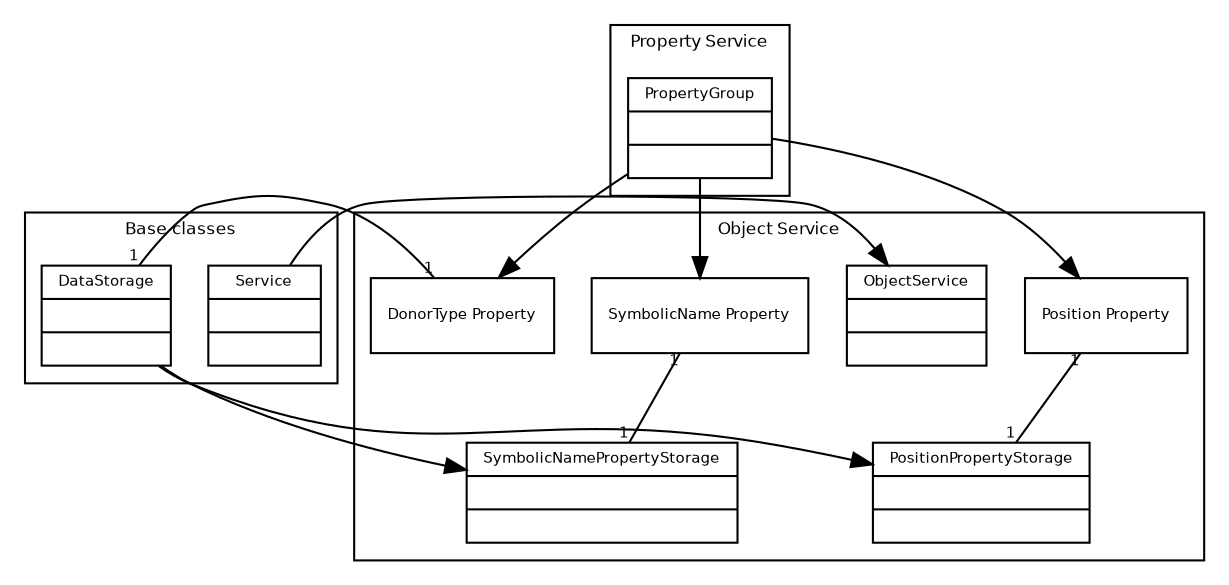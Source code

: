 digraph G {
	fontname = "Bitstream Vera Sans"
	fontsize = 8
	
	node [
		fontname = "Bitstream Vera Sans"
		fontsize = 7
		shape = "record"	
	]
	
	edge [
		fontname = "Bitstream Vera Sans"
		fontsize = 7
	]
	
	
	subgraph  clusterBase {
		label = "Base classes"
	
		Service [
			label = "{Service||}"
		]
	
		DataStorage [
			label = "{DataStorage||}"
		]
	}
		
	subgraph  clusterPropSvc {
		label = "Property Service"
	
		PropertyGroup [
			label = "{PropertyGroup||}"
		]
	}	

	subgraph  clusterObjSvc {
		label = "Object Service"

		ObjectSvc [
			label = "{ObjectService||}"
		]
	
		SymNamePropStorage [
			label = "{SymbolicNamePropertyStorage||}"
		]

		PositionPropStorage [
			label = "{PositionPropertyStorage||}"
		]
		
		DonorTypeProperty [
			label = "{DonorType Property}"
		]
		
		SymNameProperty [
			label = "{SymbolicName Property}"
		]
		
		PositionProperty [
			label = "{Position Property}"
		]
	}
	
	DataStorage -> SymNamePropStorage
	DataStorage -> PositionPropStorage
	PropertyGroup -> DonorTypeProperty
	PropertyGroup -> SymNameProperty
	PropertyGroup -> PositionProperty
	
	Service -> ObjectSvc
	
	edge [
		arrowhead = "none"

		headlabel = "1"
		taillabel = "1"
	]
	
	SymNameProperty -> SymNamePropStorage
	PositionProperty -> PositionPropStorage
	DonorTypeProperty -> DataStorage
}
